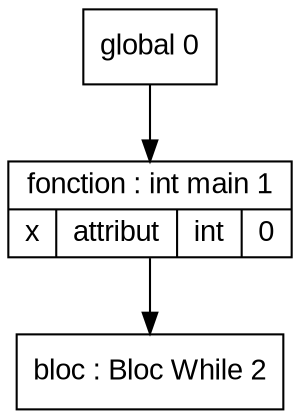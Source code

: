 digraph "tds"{

	node [fontname="Arial"];

	N2 [shape=record label="{ bloc : Bloc While  2
	}"];

	N1 [shape=record label="{ fonction : int main 1
	| { x | attribut | int | 0 }
	}"];

	N0 [shape=record label="{ global 0
	}"];


	N0 -> N1; 
	N1 -> N2; 
}
